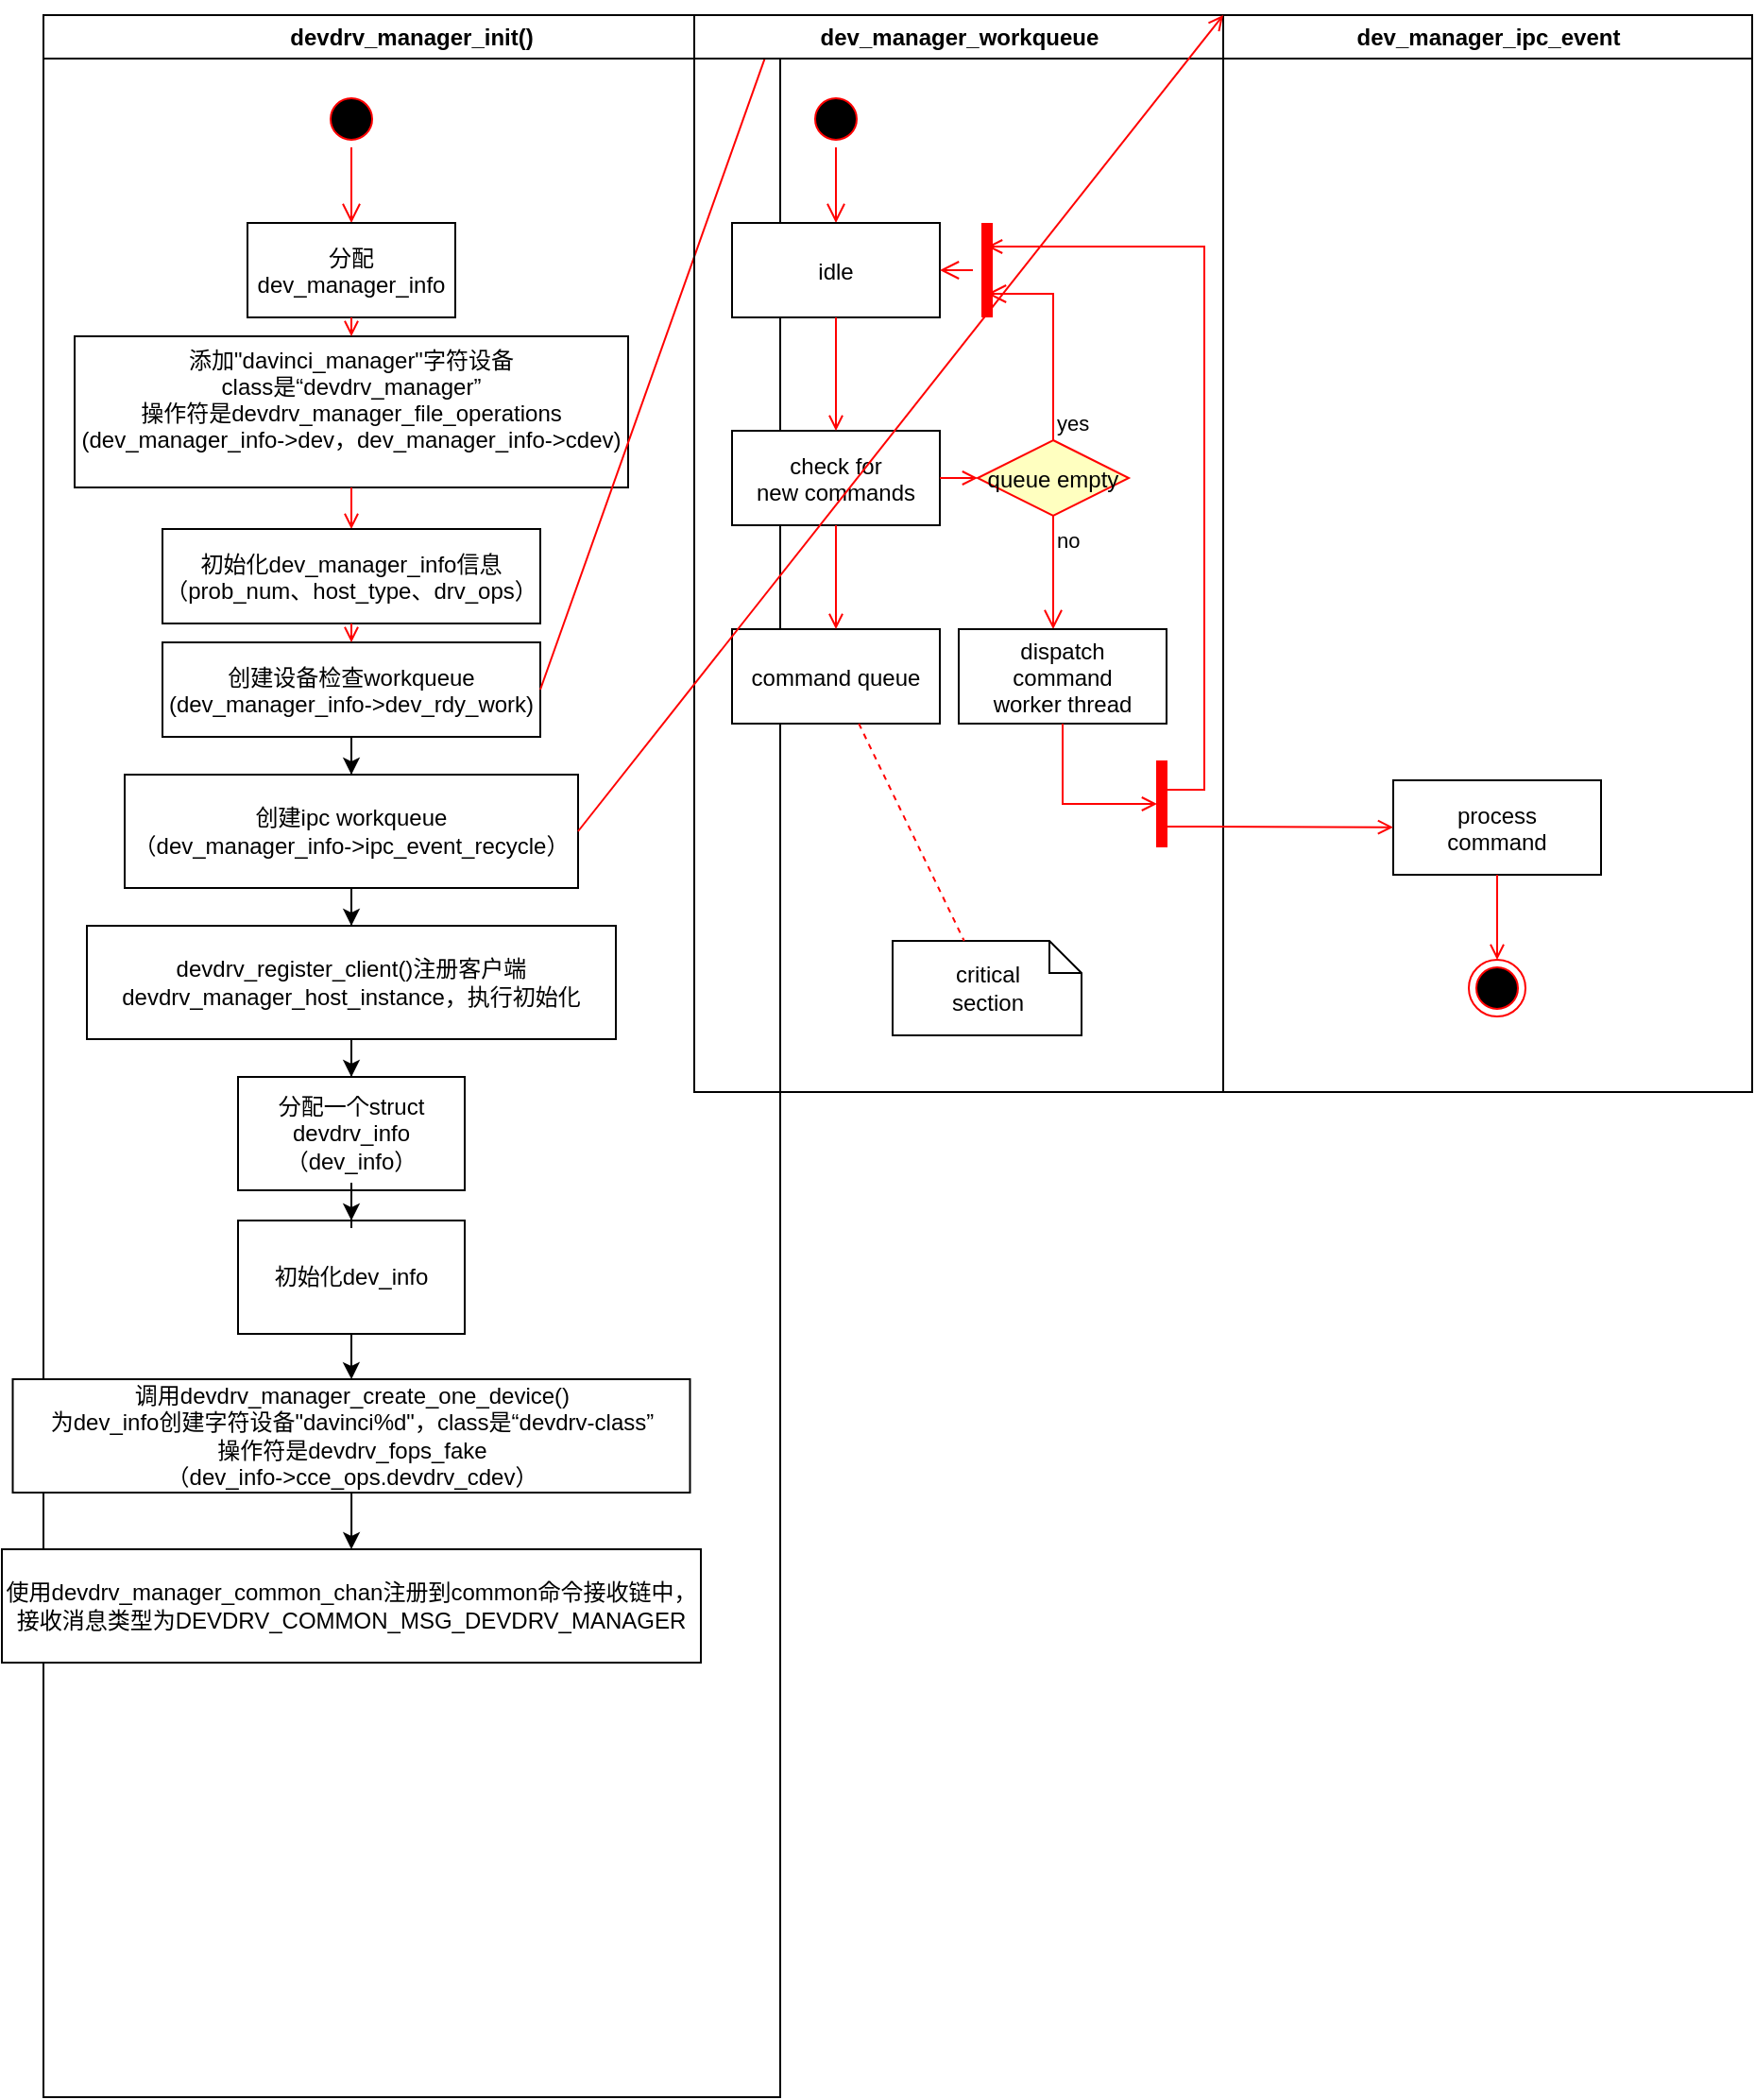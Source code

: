 <mxfile version="13.6.0" type="github">
  <diagram name="Page-1" id="e7e014a7-5840-1c2e-5031-d8a46d1fe8dd">
    <mxGraphModel dx="1422" dy="762" grid="1" gridSize="10" guides="1" tooltips="1" connect="1" arrows="1" fold="1" page="1" pageScale="1" pageWidth="1169" pageHeight="826" background="#ffffff" math="0" shadow="0">
      <root>
        <mxCell id="0" />
        <mxCell id="1" parent="0" />
        <mxCell id="2" value="devdrv_manager_init()" style="swimlane;whiteSpace=wrap" parent="1" vertex="1">
          <mxGeometry x="100" y="128" width="390" height="1102" as="geometry" />
        </mxCell>
        <mxCell id="5" value="" style="ellipse;shape=startState;fillColor=#000000;strokeColor=#ff0000;" parent="2" vertex="1">
          <mxGeometry x="148" y="40" width="30" height="30" as="geometry" />
        </mxCell>
        <mxCell id="6" value="" style="edgeStyle=elbowEdgeStyle;elbow=horizontal;verticalAlign=bottom;endArrow=open;endSize=8;strokeColor=#FF0000;endFill=1;rounded=0" parent="2" source="5" target="7" edge="1">
          <mxGeometry x="148" y="40" as="geometry">
            <mxPoint x="163" y="110" as="targetPoint" />
          </mxGeometry>
        </mxCell>
        <mxCell id="7" value="分配&#xa;dev_manager_info" style="" parent="2" vertex="1">
          <mxGeometry x="108" y="110" width="110" height="50" as="geometry" />
        </mxCell>
        <mxCell id="8" value="添加&quot;davinci_manager&quot;字符设备&#xa;class是“devdrv_manager”&#xa;操作符是devdrv_manager_file_operations&#xa;(dev_manager_info-&gt;dev，dev_manager_info-&gt;cdev)&#xa;" style="" parent="2" vertex="1">
          <mxGeometry x="16.5" y="170" width="293" height="80" as="geometry" />
        </mxCell>
        <mxCell id="9" value="" style="endArrow=open;strokeColor=#FF0000;endFill=1;rounded=0" parent="2" source="7" target="8" edge="1">
          <mxGeometry relative="1" as="geometry" />
        </mxCell>
        <mxCell id="10" value="创建设备检查workqueue&#xa;(dev_manager_info-&gt;dev_rdy_work)" style="" parent="2" vertex="1">
          <mxGeometry x="63" y="332" width="200" height="50" as="geometry" />
        </mxCell>
        <mxCell id="11" value="" style="endArrow=open;strokeColor=#FF0000;endFill=1;rounded=0;entryX=0.5;entryY=0;entryDx=0;entryDy=0;" parent="2" source="8" target="_3iI3aOARmOqrEQITrvo-47" edge="1">
          <mxGeometry relative="1" as="geometry">
            <mxPoint x="163" y="292" as="targetPoint" />
          </mxGeometry>
        </mxCell>
        <mxCell id="_3iI3aOARmOqrEQITrvo-41" value="" style="endArrow=open;strokeColor=#FF0000;endFill=1;rounded=0;exitX=1;exitY=0.5;exitDx=0;exitDy=0;entryX=1;entryY=0;entryDx=0;entryDy=0;" edge="1" parent="2" source="10" target="2">
          <mxGeometry relative="1" as="geometry">
            <mxPoint x="125" y="270" as="sourcePoint" />
            <mxPoint x="125" y="335" as="targetPoint" />
          </mxGeometry>
        </mxCell>
        <mxCell id="_3iI3aOARmOqrEQITrvo-44" value="创建ipc workqueue&lt;br&gt;（dev_manager_info-&amp;gt;ipc_event_recycle）" style="whiteSpace=wrap;html=1;" vertex="1" parent="2">
          <mxGeometry x="43" y="402" width="240" height="60" as="geometry" />
        </mxCell>
        <mxCell id="_3iI3aOARmOqrEQITrvo-45" value="" style="edgeStyle=orthogonalEdgeStyle;rounded=0;orthogonalLoop=1;jettySize=auto;html=1;" edge="1" parent="2" source="10" target="_3iI3aOARmOqrEQITrvo-44">
          <mxGeometry relative="1" as="geometry" />
        </mxCell>
        <mxCell id="_3iI3aOARmOqrEQITrvo-47" value="初始化dev_manager_info信息&#xa;（prob_num、host_type、drv_ops）" style="" vertex="1" parent="2">
          <mxGeometry x="63" y="272" width="200" height="50" as="geometry" />
        </mxCell>
        <mxCell id="_3iI3aOARmOqrEQITrvo-48" value="" style="endArrow=open;strokeColor=#FF0000;endFill=1;rounded=0;entryX=0.5;entryY=0;entryDx=0;entryDy=0;exitX=0.5;exitY=1;exitDx=0;exitDy=0;" edge="1" parent="2" source="_3iI3aOARmOqrEQITrvo-47" target="10">
          <mxGeometry relative="1" as="geometry">
            <mxPoint x="273" y="398" as="sourcePoint" />
            <mxPoint x="273" y="423" as="targetPoint" />
          </mxGeometry>
        </mxCell>
        <mxCell id="_3iI3aOARmOqrEQITrvo-49" value="devdrv_register_client()注册客户端devdrv_manager_host_instance，执行初始化" style="whiteSpace=wrap;html=1;" vertex="1" parent="2">
          <mxGeometry x="23" y="482" width="280" height="60" as="geometry" />
        </mxCell>
        <mxCell id="_3iI3aOARmOqrEQITrvo-50" value="" style="edgeStyle=orthogonalEdgeStyle;rounded=0;orthogonalLoop=1;jettySize=auto;html=1;" edge="1" parent="2" source="_3iI3aOARmOqrEQITrvo-44" target="_3iI3aOARmOqrEQITrvo-49">
          <mxGeometry relative="1" as="geometry" />
        </mxCell>
        <mxCell id="_3iI3aOARmOqrEQITrvo-51" value="分配一个struct devdrv_info&lt;br&gt;（dev_info）" style="whiteSpace=wrap;html=1;" vertex="1" parent="2">
          <mxGeometry x="103" y="562" width="120" height="60" as="geometry" />
        </mxCell>
        <mxCell id="_3iI3aOARmOqrEQITrvo-52" value="" style="edgeStyle=orthogonalEdgeStyle;rounded=0;orthogonalLoop=1;jettySize=auto;html=1;" edge="1" parent="2" source="_3iI3aOARmOqrEQITrvo-49" target="_3iI3aOARmOqrEQITrvo-51">
          <mxGeometry relative="1" as="geometry" />
        </mxCell>
        <mxCell id="_3iI3aOARmOqrEQITrvo-53" value="初始化dev_info" style="whiteSpace=wrap;html=1;" vertex="1" parent="2">
          <mxGeometry x="103" y="638" width="120" height="60" as="geometry" />
        </mxCell>
        <mxCell id="_3iI3aOARmOqrEQITrvo-54" value="" style="edgeStyle=orthogonalEdgeStyle;rounded=0;orthogonalLoop=1;jettySize=auto;html=1;" edge="1" parent="2" source="_3iI3aOARmOqrEQITrvo-51" target="_3iI3aOARmOqrEQITrvo-53">
          <mxGeometry relative="1" as="geometry" />
        </mxCell>
        <mxCell id="_3iI3aOARmOqrEQITrvo-55" value="调用devdrv_manager_create_one_device()&lt;br&gt;为dev_info创建字符设备&quot;davinci%d&quot;，class是“devdrv-class”&lt;br&gt;操作符是devdrv_fops_fake&lt;br&gt;（dev_info-&amp;gt;cce_ops.devdrv_cdev）" style="whiteSpace=wrap;html=1;" vertex="1" parent="2">
          <mxGeometry x="-16.25" y="722" width="358.5" height="60" as="geometry" />
        </mxCell>
        <mxCell id="_3iI3aOARmOqrEQITrvo-56" value="" style="edgeStyle=orthogonalEdgeStyle;rounded=0;orthogonalLoop=1;jettySize=auto;html=1;" edge="1" parent="2" source="_3iI3aOARmOqrEQITrvo-53" target="_3iI3aOARmOqrEQITrvo-55">
          <mxGeometry relative="1" as="geometry" />
        </mxCell>
        <mxCell id="_3iI3aOARmOqrEQITrvo-57" value="使用devdrv_manager_common_chan注册到common命令接收链中，接收消息类型为DEVDRV_COMMON_MSG_DEVDRV_MANAGER" style="whiteSpace=wrap;html=1;" vertex="1" parent="2">
          <mxGeometry x="-22" y="812" width="370" height="60" as="geometry" />
        </mxCell>
        <mxCell id="_3iI3aOARmOqrEQITrvo-58" value="" style="edgeStyle=orthogonalEdgeStyle;rounded=0;orthogonalLoop=1;jettySize=auto;html=1;" edge="1" parent="2" source="_3iI3aOARmOqrEQITrvo-55" target="_3iI3aOARmOqrEQITrvo-57">
          <mxGeometry relative="1" as="geometry" />
        </mxCell>
        <mxCell id="3" value="dev_manager_workqueue" style="swimlane;whiteSpace=wrap" parent="1" vertex="1">
          <mxGeometry x="444.5" y="128" width="280" height="570" as="geometry" />
        </mxCell>
        <mxCell id="13" value="" style="ellipse;shape=startState;fillColor=#000000;strokeColor=#ff0000;" parent="3" vertex="1">
          <mxGeometry x="60" y="40" width="30" height="30" as="geometry" />
        </mxCell>
        <mxCell id="14" value="" style="edgeStyle=elbowEdgeStyle;elbow=horizontal;verticalAlign=bottom;endArrow=open;endSize=8;strokeColor=#FF0000;endFill=1;rounded=0" parent="3" source="13" target="15" edge="1">
          <mxGeometry x="40" y="20" as="geometry">
            <mxPoint x="55" y="90" as="targetPoint" />
          </mxGeometry>
        </mxCell>
        <mxCell id="15" value="idle" style="" parent="3" vertex="1">
          <mxGeometry x="20" y="110" width="110" height="50" as="geometry" />
        </mxCell>
        <mxCell id="16" value="check for &#xa;new commands" style="" parent="3" vertex="1">
          <mxGeometry x="20" y="220" width="110" height="50" as="geometry" />
        </mxCell>
        <mxCell id="17" value="" style="endArrow=open;strokeColor=#FF0000;endFill=1;rounded=0" parent="3" source="15" target="16" edge="1">
          <mxGeometry relative="1" as="geometry" />
        </mxCell>
        <mxCell id="18" value="command queue" style="" parent="3" vertex="1">
          <mxGeometry x="20" y="325" width="110" height="50" as="geometry" />
        </mxCell>
        <mxCell id="19" value="" style="endArrow=open;strokeColor=#FF0000;endFill=1;rounded=0" parent="3" source="16" target="18" edge="1">
          <mxGeometry relative="1" as="geometry" />
        </mxCell>
        <mxCell id="21" value="queue empty" style="rhombus;fillColor=#ffffc0;strokeColor=#ff0000;" parent="3" vertex="1">
          <mxGeometry x="150" y="225" width="80" height="40" as="geometry" />
        </mxCell>
        <mxCell id="22" value="yes" style="edgeStyle=elbowEdgeStyle;elbow=horizontal;align=left;verticalAlign=bottom;endArrow=open;endSize=8;strokeColor=#FF0000;exitX=0.5;exitY=0;endFill=1;rounded=0;entryX=0.75;entryY=0.5;entryPerimeter=0" parent="3" source="21" target="25" edge="1">
          <mxGeometry x="-1" relative="1" as="geometry">
            <mxPoint x="160" y="150" as="targetPoint" />
            <Array as="points">
              <mxPoint x="190" y="180" />
            </Array>
          </mxGeometry>
        </mxCell>
        <mxCell id="23" value="no" style="edgeStyle=elbowEdgeStyle;elbow=horizontal;align=left;verticalAlign=top;endArrow=open;endSize=8;strokeColor=#FF0000;endFill=1;rounded=0" parent="3" source="21" target="30" edge="1">
          <mxGeometry x="-1" relative="1" as="geometry">
            <mxPoint x="190" y="305" as="targetPoint" />
          </mxGeometry>
        </mxCell>
        <mxCell id="24" value="" style="endArrow=open;strokeColor=#FF0000;endFill=1;rounded=0" parent="3" source="16" target="21" edge="1">
          <mxGeometry relative="1" as="geometry" />
        </mxCell>
        <mxCell id="25" value="" style="shape=line;strokeWidth=6;strokeColor=#ff0000;rotation=90" parent="3" vertex="1">
          <mxGeometry x="130" y="127.5" width="50" height="15" as="geometry" />
        </mxCell>
        <mxCell id="26" value="" style="edgeStyle=elbowEdgeStyle;elbow=horizontal;verticalAlign=bottom;endArrow=open;endSize=8;strokeColor=#FF0000;endFill=1;rounded=0" parent="3" source="25" target="15" edge="1">
          <mxGeometry x="130" y="90" as="geometry">
            <mxPoint x="230" y="140" as="targetPoint" />
          </mxGeometry>
        </mxCell>
        <mxCell id="30" value="dispatch&#xa;command&#xa;worker thread" style="" parent="3" vertex="1">
          <mxGeometry x="140" y="325" width="110" height="50" as="geometry" />
        </mxCell>
        <mxCell id="31" value="critical&#xa;section" style="shape=note;whiteSpace=wrap;size=17" parent="3" vertex="1">
          <mxGeometry x="105" y="490" width="100" height="50" as="geometry" />
        </mxCell>
        <mxCell id="32" value="" style="endArrow=none;strokeColor=#FF0000;endFill=0;rounded=0;dashed=1" parent="3" source="18" target="31" edge="1">
          <mxGeometry relative="1" as="geometry" />
        </mxCell>
        <mxCell id="34" value="" style="whiteSpace=wrap;strokeColor=#FF0000;fillColor=#FF0000" parent="3" vertex="1">
          <mxGeometry x="245" y="395" width="5" height="45" as="geometry" />
        </mxCell>
        <mxCell id="41" value="" style="edgeStyle=elbowEdgeStyle;elbow=horizontal;entryX=0;entryY=0.5;strokeColor=#FF0000;endArrow=open;endFill=1;rounded=0" parent="3" source="30" target="34" edge="1">
          <mxGeometry width="100" height="100" relative="1" as="geometry">
            <mxPoint x="60" y="480" as="sourcePoint" />
            <mxPoint x="160" y="380" as="targetPoint" />
            <Array as="points">
              <mxPoint x="195" y="400" />
            </Array>
          </mxGeometry>
        </mxCell>
        <mxCell id="4" value="dev_manager_ipc_event" style="swimlane;whiteSpace=wrap" parent="1" vertex="1">
          <mxGeometry x="724.5" y="128" width="280" height="570" as="geometry" />
        </mxCell>
        <mxCell id="33" value="process&#xa;command" style="" parent="4" vertex="1">
          <mxGeometry x="90" y="405" width="110" height="50" as="geometry" />
        </mxCell>
        <mxCell id="35" value="" style="edgeStyle=elbowEdgeStyle;elbow=horizontal;strokeColor=#FF0000;endArrow=open;endFill=1;rounded=0;entryX=0.25;entryY=0.5;entryPerimeter=0" parent="4" target="25" edge="1">
          <mxGeometry width="100" height="100" relative="1" as="geometry">
            <mxPoint x="-30" y="410" as="sourcePoint" />
            <mxPoint x="-120" y="120" as="targetPoint" />
            <Array as="points">
              <mxPoint x="-10" y="135" />
            </Array>
          </mxGeometry>
        </mxCell>
        <mxCell id="37" value="" style="edgeStyle=none;strokeColor=#FF0000;endArrow=open;endFill=1;rounded=0" parent="4" target="33" edge="1">
          <mxGeometry width="100" height="100" relative="1" as="geometry">
            <mxPoint x="-30" y="429.5" as="sourcePoint" />
            <mxPoint x="90" y="429.5" as="targetPoint" />
          </mxGeometry>
        </mxCell>
        <mxCell id="38" value="" style="ellipse;shape=endState;fillColor=#000000;strokeColor=#ff0000" parent="4" vertex="1">
          <mxGeometry x="130" y="500" width="30" height="30" as="geometry" />
        </mxCell>
        <mxCell id="39" value="" style="endArrow=open;strokeColor=#FF0000;endFill=1;rounded=0" parent="4" source="33" target="38" edge="1">
          <mxGeometry relative="1" as="geometry" />
        </mxCell>
        <mxCell id="_3iI3aOARmOqrEQITrvo-46" value="" style="endArrow=open;strokeColor=#FF0000;endFill=1;rounded=0;exitX=1;exitY=0.5;exitDx=0;exitDy=0;entryX=0;entryY=0;entryDx=0;entryDy=0;" edge="1" parent="1" source="_3iI3aOARmOqrEQITrvo-44" target="4">
          <mxGeometry relative="1" as="geometry">
            <mxPoint x="373" y="445" as="sourcePoint" />
            <mxPoint x="454.5" y="138" as="targetPoint" />
          </mxGeometry>
        </mxCell>
      </root>
    </mxGraphModel>
  </diagram>
</mxfile>
